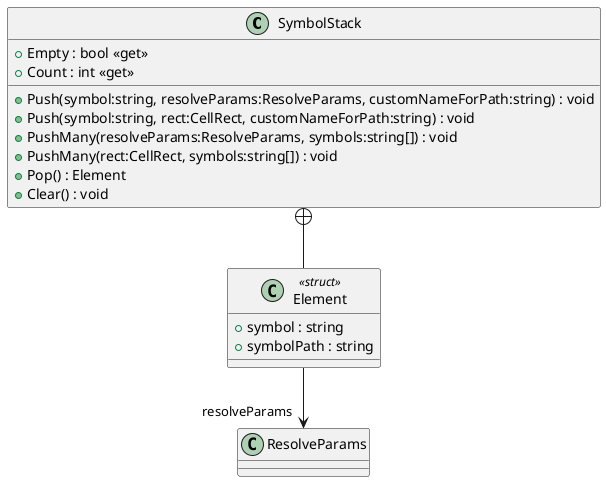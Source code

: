 @startuml
class SymbolStack {
    + Empty : bool <<get>>
    + Count : int <<get>>
    + Push(symbol:string, resolveParams:ResolveParams, customNameForPath:string) : void
    + Push(symbol:string, rect:CellRect, customNameForPath:string) : void
    + PushMany(resolveParams:ResolveParams, symbols:string[]) : void
    + PushMany(rect:CellRect, symbols:string[]) : void
    + Pop() : Element
    + Clear() : void
}
class Element <<struct>> {
    + symbol : string
    + symbolPath : string
}
SymbolStack +-- Element
Element --> "resolveParams" ResolveParams
@enduml

